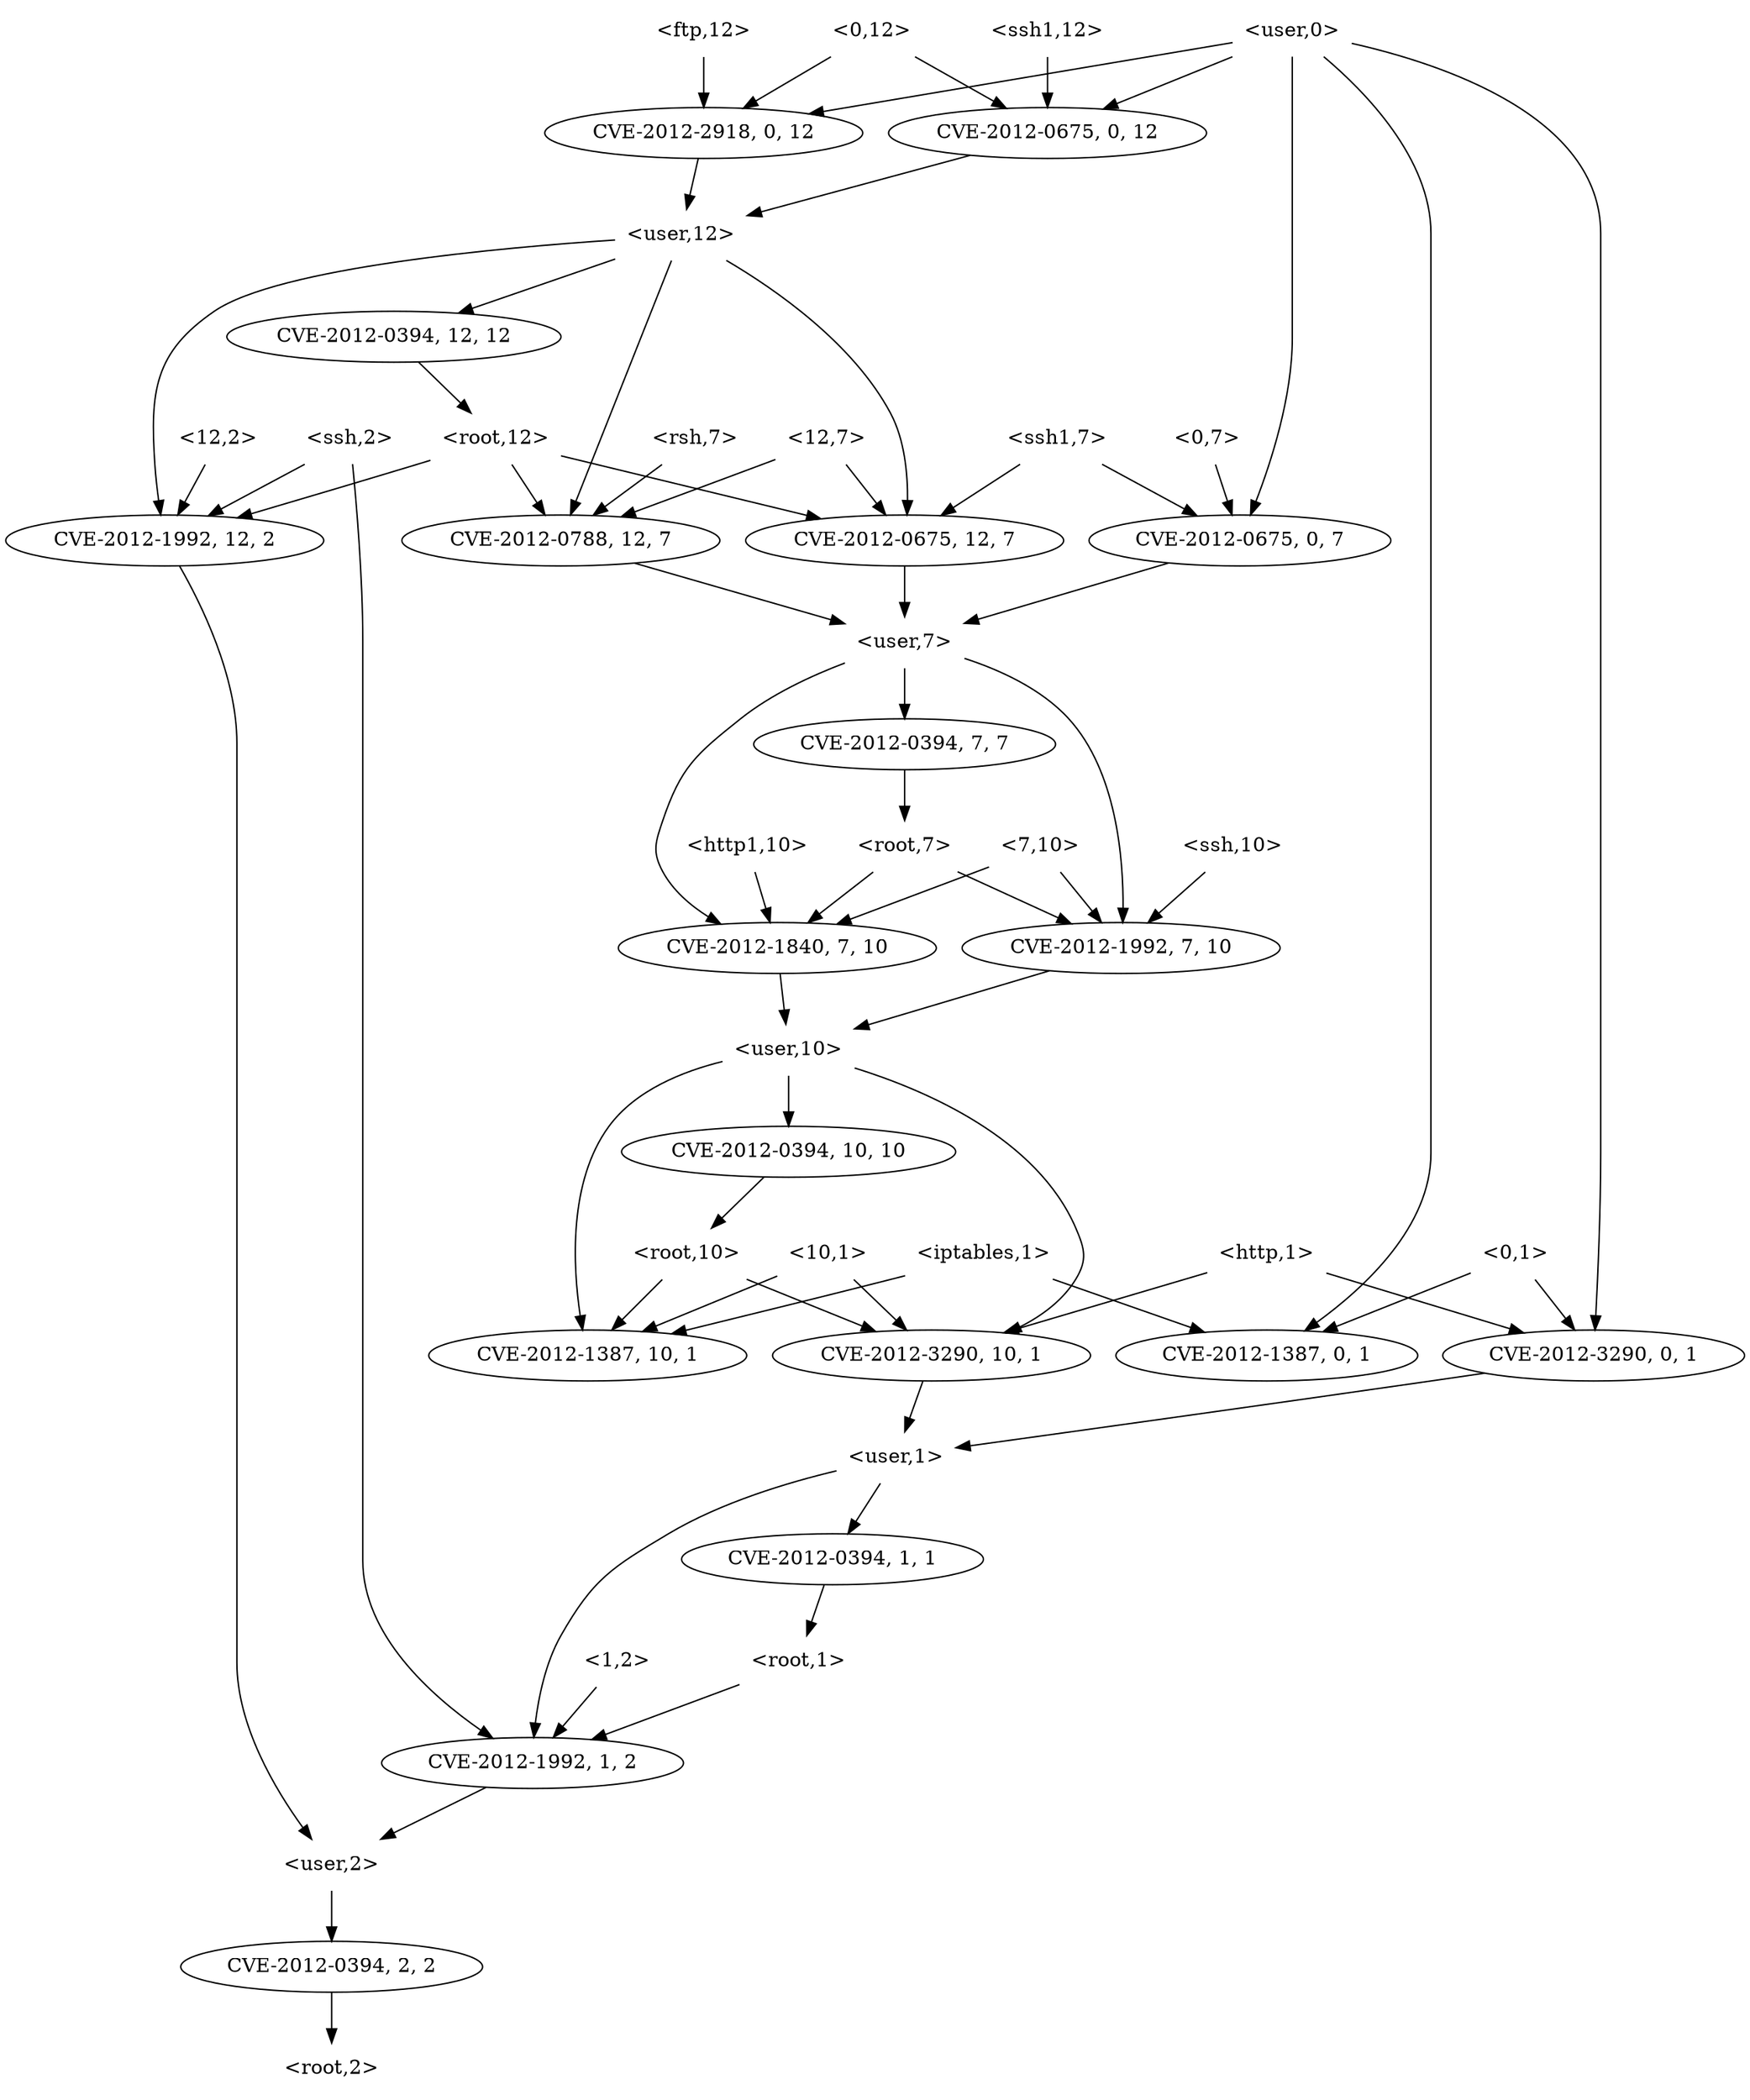 strict digraph {
	graph [bb="0,0,1036,1476"];
	node [label="\N"];
	"<v_ssh1,0,7>"	 [height=0.5,
		label=<CVE-2012-0675, 0, 7>,
		pos="737,1098",
		width=2.4499];
	"<user,7>"	 [height=0.5,
		pos="538,1026",
		shape=plaintext,
		width=0.91667];
	"<v_ssh1,0,7>" -> "<user,7>"	 [pos="e,571.26,1038.7 694.8,1082.2 661.26,1070.4 614.54,1053.9 580.83,1042.1"];
	"<v_http1,7,10>"	 [height=0.5,
		label=<CVE-2012-1840, 7, 10>,
		pos="459,810",
		width=2.5686];
	"<user,7>" -> "<v_http1,7,10>"	 [pos="e,432.13,827.43 504.95,1012.4 484.68,1003.5 459.21,989.89 441,972 414.73,946.19 409.43,935.6 400,900 395.9,884.53 393.48,878.61 \
400,864 405.21,852.31 414.42,842.12 424.04,833.88"];
	"<v_ssh,7,10>"	 [height=0.5,
		label=<CVE-2012-1992, 7, 10>,
		pos="663,810",
		width=2.5686];
	"<user,7>" -> "<v_ssh,7,10>"	 [pos="e,664.92,828.12 571.35,1014.5 592.54,1006.2 618.91,992.55 635,972 665.31,933.3 667.42,873.24 665.61,838.46"];
	"<v_root,7,7>"	 [height=0.5,
		label=<CVE-2012-0394, 7, 7>,
		pos="538,954",
		width=2.4499];
	"<user,7>" -> "<v_root,7,7>"	 [pos="e,538,972.1 538,1007.7 538,999.98 538,990.71 538,982.11"];
	"<0,1>"	 [height=0.5,
		pos="908,594",
		shape=plaintext,
		width=0.75];
	"<v_http,0,1>"	 [height=0.5,
		label=<CVE-2012-3290, 0, 1>,
		pos="948,522",
		width=2.4499];
	"<0,1>" -> "<v_http,0,1>"	 [pos="e,938.23,540.1 917.89,575.7 922.49,567.64 928.06,557.89 933.15,548.98"];
	"<v_iptables,0,1>"	 [height=0.5,
		label=<CVE-2012-1387, 0, 1>,
		pos="753,522",
		width=2.4499];
	"<0,1>" -> "<v_iptables,0,1>"	 [pos="e,787.68,538.66 880.65,580.65 857.48,570.18 823.83,554.99 796.9,542.83"];
	"<user,1>"	 [height=0.5,
		pos="544,450",
		shape=plaintext,
		width=0.91667];
	"<v_http,0,1>" -> "<user,1>"	 [pos="e,577.06,456.72 883.16,509.75 872.1,507.83 860.72,505.86 850,504 756.29,487.76 646.42,468.73 587.17,458.47"];
	"<root,7>"	 [height=0.5,
		pos="538,882",
		shape=plaintext,
		width=0.89583];
	"<root,7>" -> "<v_http1,7,10>"	 [pos="e,478.03,827.86 518.47,863.7 508.54,854.9 496.33,844.08 485.56,834.54"];
	"<root,7>" -> "<v_ssh,7,10>"	 [pos="e,634.03,827.23 568.58,863.88 585.57,854.36 606.85,842.44 624.91,832.33"];
	"<user,10>"	 [height=0.5,
		pos="467,738",
		shape=plaintext,
		width=1.0069];
	"<v_http1,7,10>" -> "<user,10>"	 [pos="e,465.05,756.1 460.98,791.7 461.86,783.98 462.92,774.71 463.9,766.11"];
	"<v_ssh,7,10>" -> "<user,10>"	 [pos="e,503.52,752.04 620.47,793.81 588.84,782.51 545.72,767.11 513.23,755.51"];
	"<v_iptables,10,1>"	 [height=0.5,
		label=<CVE-2012-1387, 10, 1>,
		pos="350,522",
		width=2.5686];
	"<user,10>" -> "<v_iptables,10,1>"	 [pos="e,346.03,540.25 430.49,728.74 406.53,721.28 376.8,707.72 361,684 334.23,643.82 338.52,584.77 344.18,550.47"];
	"<v_http,10,1>"	 [height=0.5,
		label=<CVE-2012-3290, 10, 1>,
		pos="554,522",
		width=2.5686];
	"<user,10>" -> "<v_http,10,1>"	 [pos="e,590.85,538.71 503.61,723.43 545.47,705.47 610.82,669.23 631,612 636.32,596.91 638.44,590.16 631,576 624.01,562.69 611.99,552.08\
 599.51,543.95"];
	"<v_root,10,10>"	 [height=0.5,
		label=<CVE-2012-0394, 10, 10>,
		pos="467,666",
		width=2.7013];
	"<user,10>" -> "<v_root,10,10>"	 [pos="e,467,684.1 467,719.7 467,711.98 467,702.71 467,694.11"];
	"<http,1>"	 [height=0.5,
		pos="763,594",
		shape=plaintext,
		width=0.89583];
	"<http,1>" -> "<v_http,10,1>"	 [pos="e,598.45,537.89 730.34,582.06 697.64,571.11 646.74,554.06 608.02,541.09"];
	"<http,1>" -> "<v_http,0,1>"	 [pos="e,907.94,538.16 795.65,580.65 824.16,569.86 865.97,554.04 898.58,541.7"];
	"<v_http,10,1>" -> "<user,1>"	 [pos="e,546.44,468.1 551.53,503.7 550.43,495.98 549.1,486.71 547.87,478.11"];
	"<12,2>"	 [height=0.5,
		pos="128,1170",
		shape=plaintext,
		width=0.78472];
	"<v_ssh,12,2>"	 [height=0.5,
		label=<CVE-2012-1992, 12, 2>,
		pos="92,1098",
		width=2.5686];
	"<12,2>" -> "<v_ssh,12,2>"	 [pos="e,100.8,1116.1 119.1,1151.7 115,1143.7 110.05,1134.1 105.51,1125.3"];
	"<user,2>"	 [height=0.5,
		pos="217,162",
		shape=plaintext,
		width=0.91667];
	"<v_ssh,12,2>" -> "<user,2>"	 [pos="e,203.85,180.31 105.05,1080.1 123.51,1054.6 155,1003.8 155,955 155,955 155,955 155,305 155,261.5 179.74,216.29 197.97,188.89"];
	"<v_root,7,7>" -> "<root,7>"	 [pos="e,538,900.1 538,935.7 538,927.98 538,918.71 538,910.11"];
	"<v_ssh,1,2>"	 [height=0.5,
		label=<CVE-2012-1992, 1, 2>,
		pos="280,234",
		width=2.4499];
	"<user,1>" -> "<v_ssh,1,2>"	 [pos="e,280.75,252.08 510.7,443.63 474.56,436.73 416.12,422.37 372,396 332.88,372.62 320.9,363.96 299,324 288.53,304.89 283.82,280.54 \
281.71,262.14"];
	"<v_root,1,1>"	 [height=0.5,
		label=<CVE-2012-0394, 1, 1>,
		pos="469,378",
		width=2.4499];
	"<user,1>" -> "<v_root,1,1>"	 [pos="e,487.07,395.86 525.46,431.7 516.13,422.99 504.67,412.29 494.52,402.82"];
	"<iptables,1>"	 [height=0.5,
		pos="579,594",
		shape=plaintext,
		width=1.1944];
	"<iptables,1>" -> "<v_iptables,10,1>"	 [pos="e,398.63,537.39 535.92,579.11 532.57,578.05 529.23,577 526,576 486.89,563.84 442.77,550.55 408.48,540.33"];
	"<iptables,1>" -> "<v_iptables,0,1>"	 [pos="e,715.02,538.28 621.57,575.88 647.01,565.64 679.39,552.61 705.65,542.05"];
	"<root,1>"	 [height=0.5,
		pos="432,306",
		shape=plaintext,
		width=0.89583];
	"<root,1>" -> "<v_ssh,1,2>"	 [pos="e,314.14,250.72 399.39,289.98 377.21,279.77 347.62,266.14 323.45,255.01"];
	"<v_ssh,1,2>" -> "<user,2>"	 [pos="e,232.55,180.28 264.75,216.05 257.12,207.58 247.75,197.17 239.33,187.82"];
	"<v_root,2,2>"	 [height=0.5,
		label=<CVE-2012-0394, 2, 2>,
		pos="217,90",
		width=2.4499];
	"<user,2>" -> "<v_root,2,2>"	 [pos="e,217,108.1 217,143.7 217,135.98 217,126.71 217,118.11"];
	"<v_root,1,1>" -> "<root,1>"	 [pos="e,441.13,324.28 460.04,360.05 455.79,352.01 450.61,342.2 445.86,333.23"];
	"<ssh,10>"	 [height=0.5,
		pos="736,882",
		shape=plaintext,
		width=0.94444];
	"<ssh,10>" -> "<v_ssh,7,10>"	 [pos="e,680.59,827.86 717.96,863.7 708.87,854.99 697.72,844.29 687.84,834.82"];
	"<ssh1,12>"	 [height=0.5,
		pos="629,1458",
		shape=plaintext,
		width=1.0278];
	"<v_ssh1,0,12>"	 [height=0.5,
		label=<CVE-2012-0675, 0, 12>,
		pos="629,1386",
		width=2.5686];
	"<ssh1,12>" -> "<v_ssh1,0,12>"	 [pos="e,629,1404.1 629,1439.7 629,1432 629,1422.7 629,1414.1"];
	"<user,12>"	 [height=0.5,
		pos="378,1314",
		shape=plaintext,
		width=1.0069];
	"<v_ssh1,0,12>" -> "<user,12>"	 [pos="e,414.58,1325.2 578.51,1370.9 533.49,1358.4 468.12,1340.1 424.39,1327.9"];
	"<v_ftp,0,12>"	 [height=0.5,
		label=<CVE-2012-2918, 0, 12>,
		pos="425,1386",
		width=2.5686];
	"<v_ftp,0,12>" -> "<user,12>"	 [pos="e,389.6,1332.3 413.62,1368.1 408.11,1359.8 401.36,1349.8 395.23,1340.7"];
	"<v_rsh,12,7>"	 [height=0.5,
		label=<CVE-2012-0788, 12, 7>,
		pos="334,1098",
		width=2.5686];
	"<user,12>" -> "<v_rsh,12,7>"	 [pos="e,337.54,1116.2 374.47,1295.8 366.85,1258.8 348.76,1170.8 339.57,1126.1"];
	"<user,12>" -> "<v_ssh,12,2>"	 [pos="e,89.048,1116.2 341.61,1309.5 279.48,1302.8 156.41,1286.6 123,1260 83.495,1228.5 83.867,1163.3 87.811,1126.3"];
	"<v_root,12,12>"	 [height=0.5,
		label=<CVE-2012-0394, 12, 12>,
		pos="229,1242",
		width=2.7013];
	"<user,12>" -> "<v_root,12,12>"	 [pos="e,263.03,1259 341.55,1295.9 320.59,1286 294.14,1273.6 272.15,1263.3"];
	"<v_ssh1,12,7>"	 [height=0.5,
		label=<CVE-2012-0675, 12, 7>,
		pos="538,1098",
		width=2.5686];
	"<user,12>" -> "<v_ssh1,12,7>"	 [pos="e,539.22,1116.2 409.74,1295.9 444.56,1275.2 499.07,1237.1 526,1188 536.34,1169.1 539.02,1144.8 539.3,1126.3"];
	"<v_rsh,12,7>" -> "<user,7>"	 [pos="e,504.95,1038.3 377.51,1082.1 412.23,1070.2 460.61,1053.6 495.15,1041.7"];
	"<root,10>"	 [height=0.5,
		pos="406,594",
		shape=plaintext,
		width=1];
	"<root,10>" -> "<v_iptables,10,1>"	 [pos="e,363.68,540.1 392.16,575.7 385.51,567.39 377.42,557.28 370.11,548.14"];
	"<root,10>" -> "<v_http,10,1>"	 [pos="e,520.45,538.87 442.2,575.88 463.1,566 489.48,553.52 511.37,543.16"];
	"<v_ssh1,12,7>" -> "<user,7>"	 [pos="e,538,1044.1 538,1079.7 538,1072 538,1062.7 538,1054.1"];
	"<ssh1,7>"	 [height=0.5,
		pos="618,1170",
		shape=plaintext,
		width=0.94444];
	"<ssh1,7>" -> "<v_ssh1,0,7>"	 [pos="e,709.42,1115.2 647.11,1151.9 663.28,1142.4 683.55,1130.4 700.74,1120.3"];
	"<ssh1,7>" -> "<v_ssh1,12,7>"	 [pos="e,557,1115.6 598.22,1151.7 588.1,1142.8 575.62,1131.9 564.66,1122.3"];
	"<root,12>"	 [height=0.5,
		pos="290,1170",
		shape=plaintext,
		width=1];
	"<root,12>" -> "<v_rsh,12,7>"	 [pos="e,323.25,1116.1 300.88,1151.7 305.99,1143.6 312.2,1133.7 317.84,1124.7"];
	"<root,12>" -> "<v_ssh,12,2>"	 [pos="e,135.65,1114 253.86,1155.6 250.53,1154.4 247.21,1153.2 244,1152 211.27,1140.2 174.45,1127.4 145.24,1117.3"];
	"<root,12>" -> "<v_ssh1,12,7>"	 [pos="e,487.72,1113.2 326.06,1158.8 365.82,1147.6 430.43,1129.4 477.87,1116"];
	"<ssh,2>"	 [height=0.5,
		pos="205,1170",
		shape=plaintext,
		width=0.84028];
	"<ssh,2>" -> "<v_ssh,12,2>"	 [pos="e,118.58,1115.5 177.36,1151.9 162.25,1142.5 143.38,1130.8 127.23,1120.8"];
	"<ssh,2>" -> "<v_ssh,1,2>"	 [pos="e,265.79,252.14 206.58,1152 208.91,1125.3 213,1072.2 213,1027 213,1027 213,1027 213,377 213,332.73 239.97,287.47 259.69,260.3"];
	"<7,10>"	 [height=0.5,
		pos="617,882",
		shape=plaintext,
		width=0.78472];
	"<7,10>" -> "<v_http1,7,10>"	 [pos="e,494.73,826.73 588.37,868.18 585.21,866.76 582.04,865.35 579,864 554.23,852.99 526.56,840.77 504.04,830.83"];
	"<7,10>" -> "<v_ssh,7,10>"	 [pos="e,651.76,828.1 628.37,863.7 633.72,855.56 640.2,845.69 646.11,836.7"];
	"<rsh,7>"	 [height=0.5,
		pos="412,1170",
		shape=plaintext,
		width=0.81944];
	"<rsh,7>" -> "<v_rsh,12,7>"	 [pos="e,352.79,1115.9 392.72,1151.7 383.01,1143 371.09,1132.3 360.54,1122.8"];
	"<12,7>"	 [height=0.5,
		pos="489,1170",
		shape=plaintext,
		width=0.78472];
	"<12,7>" -> "<v_rsh,12,7>"	 [pos="e,368.76,1114.7 460.57,1156.2 437.53,1145.8 404.66,1130.9 378.19,1119"];
	"<12,7>" -> "<v_ssh1,12,7>"	 [pos="e,526.03,1116.1 501.11,1151.7 506.87,1143.5 513.86,1133.5 520.21,1124.4"];
	"<http1,10>"	 [height=0.5,
		pos="448,882",
		shape=plaintext,
		width=1.0833];
	"<http1,10>" -> "<v_http1,7,10>"	 [pos="e,456.31,828.1 450.72,863.7 451.93,855.98 453.39,846.71 454.74,838.11"];
	"<v_root,10,10>" -> "<root,10>"	 [pos="e,421.05,612.28 452.23,648.05 444.85,639.58 435.77,629.17 427.62,619.82"];
	"<v_root,12,12>" -> "<root,12>"	 [pos="e,274.95,1188.3 243.77,1224.1 251.15,1215.6 260.23,1205.2 268.38,1195.8"];
	"<root,2>"	 [height=0.5,
		pos="217,18",
		shape=plaintext,
		width=0.89583];
	"<ftp,12>"	 [height=0.5,
		pos="425,1458",
		shape=plaintext,
		width=0.89583];
	"<ftp,12>" -> "<v_ftp,0,12>"	 [pos="e,425,1404.1 425,1439.7 425,1432 425,1422.7 425,1414.1"];
	"<v_root,2,2>" -> "<root,2>"	 [pos="e,217,36.104 217,71.697 217,63.983 217,54.712 217,46.112"];
	"<user,0>"	 [height=0.5,
		pos="773,1458",
		shape=plaintext,
		width=0.91667];
	"<user,0>" -> "<v_iptables,0,1>"	 [pos="e,775.19,539.57 790.36,1439.9 813.89,1414.9 853,1365.6 853,1315 853,1315 853,1315 853,665 853,615.94 812.61,571.88 783.16,546.29"];
	"<user,0>" -> "<v_ftp,0,12>"	 [pos="e,486.92,1399.5 739.95,1450.4 684.53,1439.2 571.64,1416.5 497.16,1401.5"];
	"<user,0>" -> "<v_ssh1,0,7>"	 [pos="e,744.29,1116.1 773,1440 773,1413.3 773,1360.1 773,1315 773,1315 773,1315 773,1241 773,1199.8 758.57,1153.8 747.98,1125.7"];
	"<user,0>" -> "<v_ssh1,0,12>"	 [pos="e,661.88,1403 739.96,1440.9 719.47,1431 692.96,1418.1 670.99,1407.4"];
	"<user,0>" -> "<v_http,0,1>"	 [pos="e,951.04,540.43 806.1,1448.7 860.53,1432.7 963,1392.4 963,1315 963,1315 963,1315 963,665 963,624.99 957.04,579 952.63,550.46"];
	"<1,2>"	 [height=0.5,
		pos="335,306",
		shape=plaintext,
		width=0.75];
	"<1,2>" -> "<v_ssh,1,2>"	 [pos="e,293.44,252.1 321.4,287.7 314.88,279.39 306.93,269.28 299.75,260.14"];
	"<10,1>"	 [height=0.5,
		pos="489,594",
		shape=plaintext,
		width=0.78472];
	"<10,1>" -> "<v_iptables,10,1>"	 [pos="e,381.82,539.03 460.54,578.67 440.43,568.54 413.19,554.82 390.78,543.54"];
	"<10,1>" -> "<v_http,10,1>"	 [pos="e,538.12,540.1 505.07,575.7 512.94,567.22 522.56,556.86 531.17,547.58"];
	"<0,12>"	 [height=0.5,
		pos="525,1458",
		shape=plaintext,
		width=0.78472];
	"<0,12>" -> "<v_ssh1,0,12>"	 [pos="e,604.54,1403.5 550.44,1439.9 564.21,1430.6 581.39,1419 596.16,1409.1"];
	"<0,12>" -> "<v_ftp,0,12>"	 [pos="e,448.52,1403.5 500.54,1439.9 487.42,1430.7 471.09,1419.3 456.98,1409.4"];
	"<0,7>"	 [height=0.5,
		pos="718,1170",
		shape=plaintext,
		width=0.75];
	"<0,7>" -> "<v_ssh1,0,7>"	 [pos="e,732.36,1116.1 722.7,1151.7 724.81,1143.9 727.36,1134.5 729.72,1125.8"];
}
